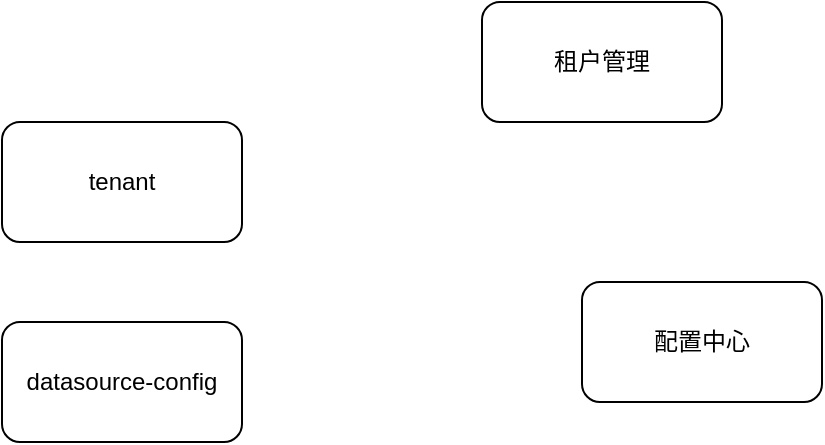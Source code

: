 <mxfile version="15.5.4" type="github">
  <diagram id="MKFq7G4W5kPPj9QT9vAa" name="第 1 页">
    <mxGraphModel dx="1186" dy="675" grid="1" gridSize="10" guides="1" tooltips="1" connect="1" arrows="1" fold="1" page="1" pageScale="1" pageWidth="827" pageHeight="1169" math="0" shadow="0">
      <root>
        <mxCell id="0" />
        <mxCell id="1" parent="0" />
        <mxCell id="0_J2UPxN4kfvA6rc42Cn-1" value="tenant" style="rounded=1;whiteSpace=wrap;html=1;" vertex="1" parent="1">
          <mxGeometry x="180" y="160" width="120" height="60" as="geometry" />
        </mxCell>
        <mxCell id="0_J2UPxN4kfvA6rc42Cn-2" value="配置中心" style="rounded=1;whiteSpace=wrap;html=1;" vertex="1" parent="1">
          <mxGeometry x="470" y="240" width="120" height="60" as="geometry" />
        </mxCell>
        <mxCell id="0_J2UPxN4kfvA6rc42Cn-3" value="租户管理" style="rounded=1;whiteSpace=wrap;html=1;" vertex="1" parent="1">
          <mxGeometry x="420" y="100" width="120" height="60" as="geometry" />
        </mxCell>
        <mxCell id="0_J2UPxN4kfvA6rc42Cn-4" value="datasource-config" style="rounded=1;whiteSpace=wrap;html=1;" vertex="1" parent="1">
          <mxGeometry x="180" y="260" width="120" height="60" as="geometry" />
        </mxCell>
      </root>
    </mxGraphModel>
  </diagram>
</mxfile>
